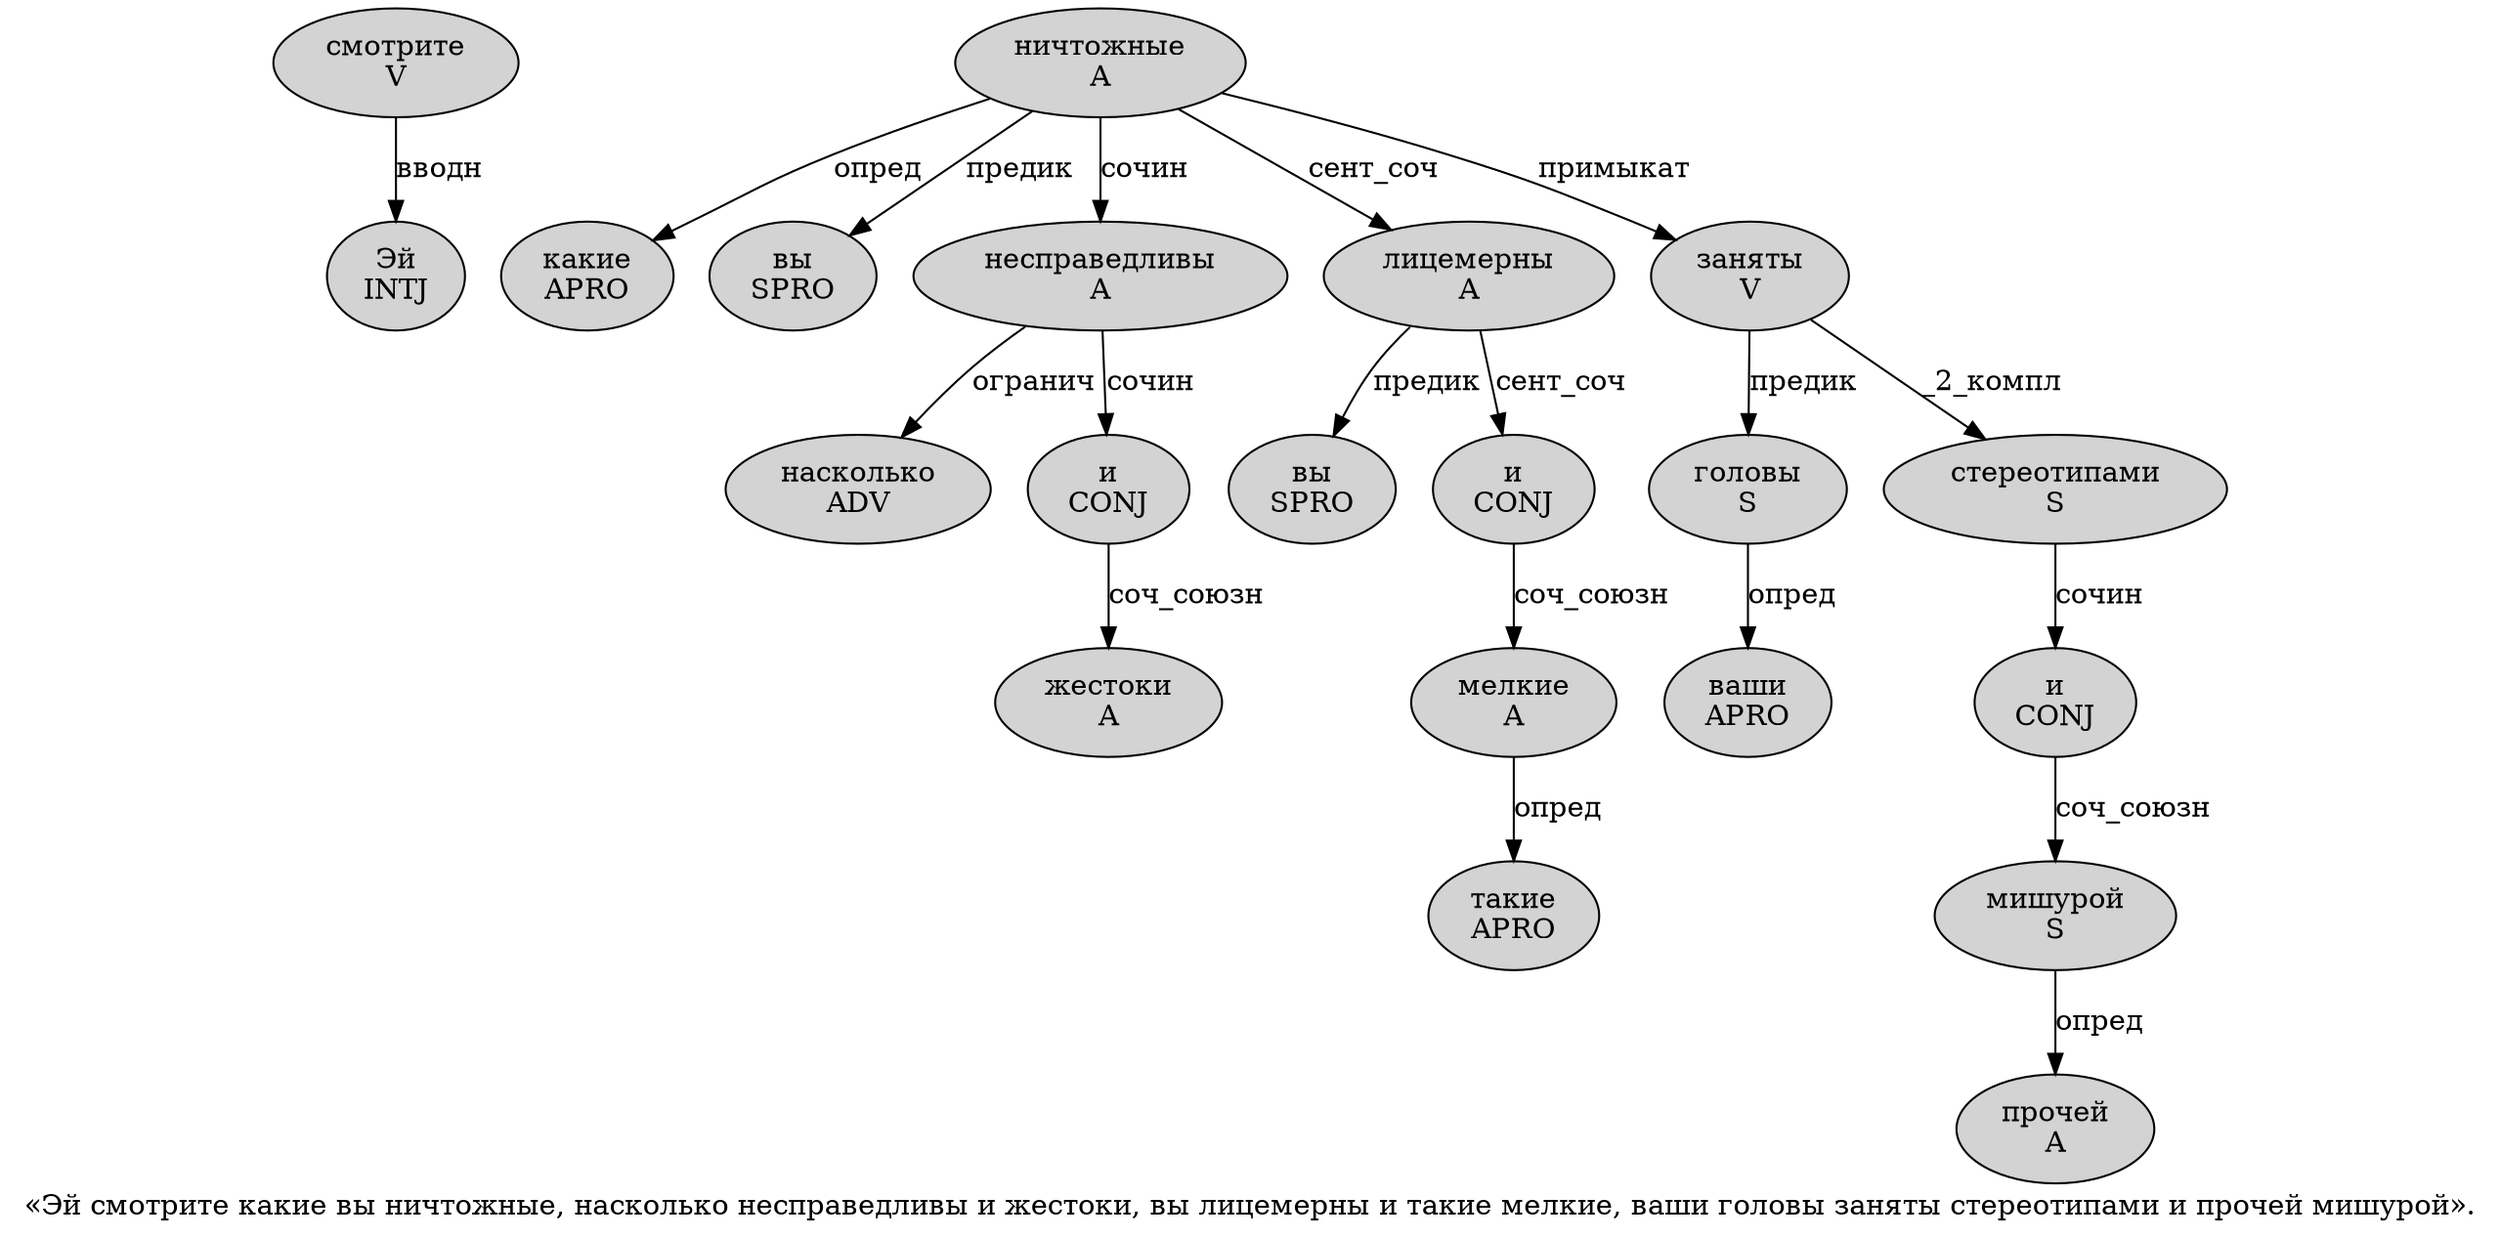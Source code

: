 digraph SENTENCE_322 {
	graph [label="«Эй смотрите какие вы ничтожные, насколько несправедливы и жестоки, вы лицемерны и такие мелкие, ваши головы заняты стереотипами и прочей мишурой»."]
	node [style=filled]
		1 [label="Эй
INTJ" color="" fillcolor=lightgray penwidth=1 shape=ellipse]
		2 [label="смотрите
V" color="" fillcolor=lightgray penwidth=1 shape=ellipse]
		3 [label="какие
APRO" color="" fillcolor=lightgray penwidth=1 shape=ellipse]
		4 [label="вы
SPRO" color="" fillcolor=lightgray penwidth=1 shape=ellipse]
		5 [label="ничтожные
A" color="" fillcolor=lightgray penwidth=1 shape=ellipse]
		7 [label="насколько
ADV" color="" fillcolor=lightgray penwidth=1 shape=ellipse]
		8 [label="несправедливы
A" color="" fillcolor=lightgray penwidth=1 shape=ellipse]
		9 [label="и
CONJ" color="" fillcolor=lightgray penwidth=1 shape=ellipse]
		10 [label="жестоки
A" color="" fillcolor=lightgray penwidth=1 shape=ellipse]
		12 [label="вы
SPRO" color="" fillcolor=lightgray penwidth=1 shape=ellipse]
		13 [label="лицемерны
A" color="" fillcolor=lightgray penwidth=1 shape=ellipse]
		14 [label="и
CONJ" color="" fillcolor=lightgray penwidth=1 shape=ellipse]
		15 [label="такие
APRO" color="" fillcolor=lightgray penwidth=1 shape=ellipse]
		16 [label="мелкие
A" color="" fillcolor=lightgray penwidth=1 shape=ellipse]
		18 [label="ваши
APRO" color="" fillcolor=lightgray penwidth=1 shape=ellipse]
		19 [label="головы
S" color="" fillcolor=lightgray penwidth=1 shape=ellipse]
		20 [label="заняты
V" color="" fillcolor=lightgray penwidth=1 shape=ellipse]
		21 [label="стереотипами
S" color="" fillcolor=lightgray penwidth=1 shape=ellipse]
		22 [label="и
CONJ" color="" fillcolor=lightgray penwidth=1 shape=ellipse]
		23 [label="прочей
A" color="" fillcolor=lightgray penwidth=1 shape=ellipse]
		24 [label="мишурой
S" color="" fillcolor=lightgray penwidth=1 shape=ellipse]
			2 -> 1 [label="вводн"]
			16 -> 15 [label="опред"]
			5 -> 3 [label="опред"]
			5 -> 4 [label="предик"]
			5 -> 8 [label="сочин"]
			5 -> 13 [label="сент_соч"]
			5 -> 20 [label="примыкат"]
			14 -> 16 [label="соч_союзн"]
			19 -> 18 [label="опред"]
			24 -> 23 [label="опред"]
			9 -> 10 [label="соч_союзн"]
			8 -> 7 [label="огранич"]
			8 -> 9 [label="сочин"]
			20 -> 19 [label="предик"]
			20 -> 21 [label="_2_компл"]
			22 -> 24 [label="соч_союзн"]
			13 -> 12 [label="предик"]
			13 -> 14 [label="сент_соч"]
			21 -> 22 [label="сочин"]
}